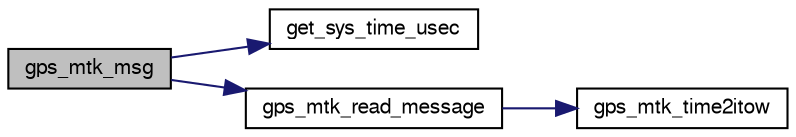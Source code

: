 digraph "gps_mtk_msg"
{
  edge [fontname="FreeSans",fontsize="10",labelfontname="FreeSans",labelfontsize="10"];
  node [fontname="FreeSans",fontsize="10",shape=record];
  rankdir="LR";
  Node1 [label="gps_mtk_msg",height=0.2,width=0.4,color="black", fillcolor="grey75", style="filled", fontcolor="black"];
  Node1 -> Node2 [color="midnightblue",fontsize="10",style="solid",fontname="FreeSans"];
  Node2 [label="get_sys_time_usec",height=0.2,width=0.4,color="black", fillcolor="white", style="filled",URL="$chibios_2mcu__periph_2sys__time__arch_8c.html#a7ddfef1f78a56c6b4c4c536b5d670bfb",tooltip="Get the time in microseconds since startup. "];
  Node1 -> Node3 [color="midnightblue",fontsize="10",style="solid",fontname="FreeSans"];
  Node3 [label="gps_mtk_read_message",height=0.2,width=0.4,color="black", fillcolor="white", style="filled",URL="$gps__mtk_8c.html#a0f4aaa905b232ae9d9b714e161498e9e"];
  Node3 -> Node4 [color="midnightblue",fontsize="10",style="solid",fontname="FreeSans"];
  Node4 [label="gps_mtk_time2itow",height=0.2,width=0.4,color="black", fillcolor="white", style="filled",URL="$gps__mtk_8c.html#aeaf015b554d513921e150bf38c76e36c"];
}
